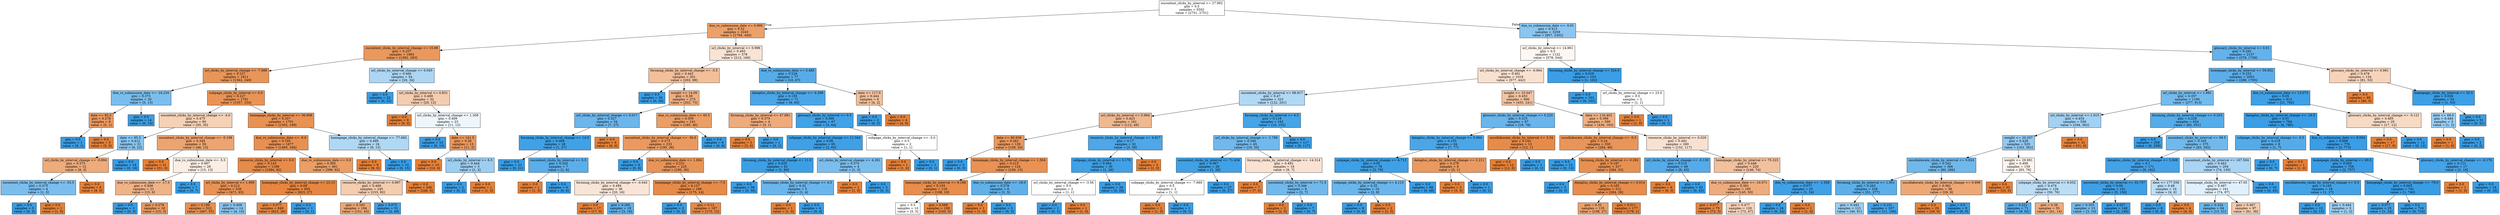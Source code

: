 digraph Tree {
node [shape=box, style="filled", color="black"] ;
0 [label="oucontent_clicks_by_interval <= 27.992\ngini = 0.5\nsamples = 5502\nvalue = [2751, 2751]", fillcolor="#e5813900"] ;
1 [label="due_vs_submission_date <= 0.998\ngini = 0.32\nsamples = 2243\nvalue = [1794, 449]", fillcolor="#e58139bf"] ;
0 -> 1 [labeldistance=2.5, labelangle=45, headlabel="True"] ;
2 [label="oucontent_clicks_by_interval_change <= 15.99\ngini = 0.257\nsamples = 1865\nvalue = [1582, 283]", fillcolor="#e58139d1"] ;
1 -> 2 ;
3 [label="url_clicks_by_interval_change <= -7.988\ngini = 0.237\nsamples = 1811\nvalue = [1562, 249]", fillcolor="#e58139d6"] ;
2 -> 3 ;
4 [label="due_vs_submission_date <= -24.235\ngini = 0.375\nsamples = 20\nvalue = [5, 15]", fillcolor="#399de5aa"] ;
3 -> 4 ;
5 [label="date <= 85.5\ngini = 0.278\nsamples = 6\nvalue = [5, 1]", fillcolor="#e58139cc"] ;
4 -> 5 ;
6 [label="gini = 0.0\nsamples = 1\nvalue = [0, 1]", fillcolor="#399de5ff"] ;
5 -> 6 ;
7 [label="gini = 0.0\nsamples = 5\nvalue = [5, 0]", fillcolor="#e58139ff"] ;
5 -> 7 ;
8 [label="gini = 0.0\nsamples = 14\nvalue = [0, 14]", fillcolor="#399de5ff"] ;
4 -> 8 ;
9 [label="subpage_clicks_by_interval <= 0.0\ngini = 0.227\nsamples = 1791\nvalue = [1557, 234]", fillcolor="#e58139d9"] ;
3 -> 9 ;
10 [label="oucontent_clicks_by_interval_change <= -4.0\ngini = 0.475\nsamples = 90\nvalue = [55, 35]", fillcolor="#e581395d"] ;
9 -> 10 ;
11 [label="date <= 85.5\ngini = 0.412\nsamples = 31\nvalue = [9, 22]", fillcolor="#399de597"] ;
10 -> 11 ;
12 [label="url_clicks_by_interval_change <= -0.894\ngini = 0.375\nsamples = 12\nvalue = [9, 3]", fillcolor="#e58139aa"] ;
11 -> 12 ;
13 [label="oucontent_clicks_by_interval_change <= -53.5\ngini = 0.375\nsamples = 4\nvalue = [1, 3]", fillcolor="#399de5aa"] ;
12 -> 13 ;
14 [label="gini = 0.0\nsamples = 3\nvalue = [0, 3]", fillcolor="#399de5ff"] ;
13 -> 14 ;
15 [label="gini = 0.0\nsamples = 1\nvalue = [1, 0]", fillcolor="#e58139ff"] ;
13 -> 15 ;
16 [label="gini = 0.0\nsamples = 8\nvalue = [8, 0]", fillcolor="#e58139ff"] ;
12 -> 16 ;
17 [label="gini = 0.0\nsamples = 19\nvalue = [0, 19]", fillcolor="#399de5ff"] ;
11 -> 17 ;
18 [label="oucontent_clicks_by_interval_change <= -0.198\ngini = 0.344\nsamples = 59\nvalue = [46, 13]", fillcolor="#e58139b7"] ;
10 -> 18 ;
19 [label="gini = 0.0\nsamples = 31\nvalue = [31, 0]", fillcolor="#e58139ff"] ;
18 -> 19 ;
20 [label="due_vs_submission_date <= -5.5\ngini = 0.497\nsamples = 28\nvalue = [15, 13]", fillcolor="#e5813922"] ;
18 -> 20 ;
21 [label="due_vs_submission_date <= -17.5\ngini = 0.408\nsamples = 21\nvalue = [15, 6]", fillcolor="#e5813999"] ;
20 -> 21 ;
22 [label="gini = 0.0\nsamples = 3\nvalue = [0, 3]", fillcolor="#399de5ff"] ;
21 -> 22 ;
23 [label="gini = 0.278\nsamples = 18\nvalue = [15, 3]", fillcolor="#e58139cc"] ;
21 -> 23 ;
24 [label="gini = 0.0\nsamples = 7\nvalue = [0, 7]", fillcolor="#399de5ff"] ;
20 -> 24 ;
25 [label="homepage_clicks_by_interval <= 36.608\ngini = 0.207\nsamples = 1701\nvalue = [1502, 199]", fillcolor="#e58139dd"] ;
9 -> 25 ;
26 [label="due_vs_submission_date <= -0.0\ngini = 0.195\nsamples = 1677\nvalue = [1493, 184]", fillcolor="#e58139e0"] ;
25 -> 26 ;
27 [label="resource_clicks_by_interval <= 0.0\ngini = 0.143\nsamples = 1186\nvalue = [1094, 92]", fillcolor="#e58139ea"] ;
26 -> 27 ;
28 [label="url_clicks_by_interval <= 1.995\ngini = 0.213\nsamples = 536\nvalue = [471, 65]", fillcolor="#e58139dc"] ;
27 -> 28 ;
29 [label="gini = 0.189\nsamples = 522\nvalue = [467, 55]", fillcolor="#e58139e1"] ;
28 -> 29 ;
30 [label="gini = 0.408\nsamples = 14\nvalue = [4, 10]", fillcolor="#399de599"] ;
28 -> 30 ;
31 [label="homepage_clicks_by_interval_change <= 23.13\ngini = 0.08\nsamples = 650\nvalue = [623, 27]", fillcolor="#e58139f4"] ;
27 -> 31 ;
32 [label="gini = 0.077\nsamples = 649\nvalue = [623, 26]", fillcolor="#e58139f4"] ;
31 -> 32 ;
33 [label="gini = 0.0\nsamples = 1\nvalue = [0, 1]", fillcolor="#399de5ff"] ;
31 -> 33 ;
34 [label="due_vs_submission_date <= 0.0\ngini = 0.305\nsamples = 491\nvalue = [399, 92]", fillcolor="#e58139c4"] ;
26 -> 34 ;
35 [label="resource_clicks_by_interval <= 0.997\ngini = 0.469\nsamples = 245\nvalue = [153, 92]", fillcolor="#e5813966"] ;
34 -> 35 ;
36 [label="gini = 0.345\nsamples = 194\nvalue = [151, 43]", fillcolor="#e58139b6"] ;
35 -> 36 ;
37 [label="gini = 0.075\nsamples = 51\nvalue = [2, 49]", fillcolor="#399de5f5"] ;
35 -> 37 ;
38 [label="gini = 0.0\nsamples = 246\nvalue = [246, 0]", fillcolor="#e58139ff"] ;
34 -> 38 ;
39 [label="homepage_clicks_by_interval_change <= -77.682\ngini = 0.469\nsamples = 24\nvalue = [9, 15]", fillcolor="#399de566"] ;
25 -> 39 ;
40 [label="gini = 0.0\nsamples = 9\nvalue = [9, 0]", fillcolor="#e58139ff"] ;
39 -> 40 ;
41 [label="gini = 0.0\nsamples = 15\nvalue = [0, 15]", fillcolor="#399de5ff"] ;
39 -> 41 ;
42 [label="url_clicks_by_interval_change <= 0.045\ngini = 0.466\nsamples = 54\nvalue = [20, 34]", fillcolor="#399de569"] ;
2 -> 42 ;
43 [label="gini = 0.0\nsamples = 22\nvalue = [0, 22]", fillcolor="#399de5ff"] ;
42 -> 43 ;
44 [label="url_clicks_by_interval <= 0.831\ngini = 0.469\nsamples = 32\nvalue = [20, 12]", fillcolor="#e5813966"] ;
42 -> 44 ;
45 [label="gini = 0.0\nsamples = 9\nvalue = [9, 0]", fillcolor="#e58139ff"] ;
44 -> 45 ;
46 [label="url_clicks_by_interval_change <= 1.308\ngini = 0.499\nsamples = 23\nvalue = [11, 12]", fillcolor="#399de515"] ;
44 -> 46 ;
47 [label="gini = 0.0\nsamples = 10\nvalue = [0, 10]", fillcolor="#399de5ff"] ;
46 -> 47 ;
48 [label="date <= 141.5\ngini = 0.26\nsamples = 13\nvalue = [11, 2]", fillcolor="#e58139d1"] ;
46 -> 48 ;
49 [label="gini = 0.0\nsamples = 10\nvalue = [10, 0]", fillcolor="#e58139ff"] ;
48 -> 49 ;
50 [label="url_clicks_by_interval <= 6.5\ngini = 0.444\nsamples = 3\nvalue = [1, 2]", fillcolor="#399de57f"] ;
48 -> 50 ;
51 [label="gini = 0.0\nsamples = 2\nvalue = [0, 2]", fillcolor="#399de5ff"] ;
50 -> 51 ;
52 [label="gini = 0.0\nsamples = 1\nvalue = [1, 0]", fillcolor="#e58139ff"] ;
50 -> 52 ;
53 [label="url_clicks_by_interval <= 0.996\ngini = 0.493\nsamples = 378\nvalue = [212, 166]", fillcolor="#e5813937"] ;
1 -> 53 ;
54 [label="forumng_clicks_by_interval_change <= -3.5\ngini = 0.441\nsamples = 301\nvalue = [202, 99]", fillcolor="#e5813982"] ;
53 -> 54 ;
55 [label="gini = 0.0\nsamples = 26\nvalue = [0, 26]", fillcolor="#399de5ff"] ;
54 -> 55 ;
56 [label="weight <= 14.09\ngini = 0.39\nsamples = 275\nvalue = [202, 73]", fillcolor="#e58139a3"] ;
54 -> 56 ;
57 [label="url_clicks_by_interval_change <= 0.017\ngini = 0.327\nsamples = 34\nvalue = [7, 27]", fillcolor="#399de5bd"] ;
56 -> 57 ;
58 [label="forumng_clicks_by_interval_change <= 14.5\ngini = 0.069\nsamples = 28\nvalue = [1, 27]", fillcolor="#399de5f6"] ;
57 -> 58 ;
59 [label="gini = 0.0\nsamples = 21\nvalue = [0, 21]", fillcolor="#399de5ff"] ;
58 -> 59 ;
60 [label="oucontent_clicks_by_interval <= 5.5\ngini = 0.245\nsamples = 7\nvalue = [1, 6]", fillcolor="#399de5d4"] ;
58 -> 60 ;
61 [label="gini = 0.0\nsamples = 1\nvalue = [1, 0]", fillcolor="#e58139ff"] ;
60 -> 61 ;
62 [label="gini = 0.0\nsamples = 6\nvalue = [0, 6]", fillcolor="#399de5ff"] ;
60 -> 62 ;
63 [label="gini = 0.0\nsamples = 6\nvalue = [6, 0]", fillcolor="#e58139ff"] ;
57 -> 63 ;
64 [label="due_vs_submission_date <= 45.5\ngini = 0.309\nsamples = 241\nvalue = [195, 46]", fillcolor="#e58139c3"] ;
56 -> 64 ;
65 [label="oucontent_clicks_by_interval_change <= -36.0\ngini = 0.273\nsamples = 233\nvalue = [195, 38]", fillcolor="#e58139cd"] ;
64 -> 65 ;
66 [label="gini = 0.0\nsamples = 8\nvalue = [0, 8]", fillcolor="#399de5ff"] ;
65 -> 66 ;
67 [label="due_vs_submission_date <= 1.004\ngini = 0.231\nsamples = 225\nvalue = [195, 30]", fillcolor="#e58139d8"] ;
65 -> 67 ;
68 [label="forumng_clicks_by_interval_change <= -0.045\ngini = 0.494\nsamples = 36\nvalue = [20, 16]", fillcolor="#e5813933"] ;
67 -> 68 ;
69 [label="gini = 0.0\nsamples = 17\nvalue = [17, 0]", fillcolor="#e58139ff"] ;
68 -> 69 ;
70 [label="gini = 0.266\nsamples = 19\nvalue = [3, 16]", fillcolor="#399de5cf"] ;
68 -> 70 ;
71 [label="homepage_clicks_by_interval_change <= -7.5\ngini = 0.137\nsamples = 189\nvalue = [175, 14]", fillcolor="#e58139eb"] ;
67 -> 71 ;
72 [label="gini = 0.0\nsamples = 2\nvalue = [0, 2]", fillcolor="#399de5ff"] ;
71 -> 72 ;
73 [label="gini = 0.12\nsamples = 187\nvalue = [175, 12]", fillcolor="#e58139ee"] ;
71 -> 73 ;
74 [label="gini = 0.0\nsamples = 8\nvalue = [0, 8]", fillcolor="#399de5ff"] ;
64 -> 74 ;
75 [label="due_vs_submission_date <= 5.485\ngini = 0.226\nsamples = 77\nvalue = [10, 67]", fillcolor="#399de5d9"] ;
53 -> 75 ;
76 [label="dataplus_clicks_by_interval_change <= -0.206\ngini = 0.155\nsamples = 71\nvalue = [6, 65]", fillcolor="#399de5e7"] ;
75 -> 76 ;
77 [label="forumng_clicks_by_interval <= 47.881\ngini = 0.375\nsamples = 4\nvalue = [3, 1]", fillcolor="#e58139aa"] ;
76 -> 77 ;
78 [label="gini = 0.0\nsamples = 3\nvalue = [3, 0]", fillcolor="#e58139ff"] ;
77 -> 78 ;
79 [label="gini = 0.0\nsamples = 1\nvalue = [0, 1]", fillcolor="#399de5ff"] ;
77 -> 79 ;
80 [label="glossary_clicks_by_interval <= 0.5\ngini = 0.086\nsamples = 67\nvalue = [3, 64]", fillcolor="#399de5f3"] ;
76 -> 80 ;
81 [label="subpage_clicks_by_interval_change <= 11.344\ngini = 0.06\nsamples = 65\nvalue = [2, 63]", fillcolor="#399de5f7"] ;
80 -> 81 ;
82 [label="forumng_clicks_by_interval_change <= 11.0\ngini = 0.032\nsamples = 61\nvalue = [1, 60]", fillcolor="#399de5fb"] ;
81 -> 82 ;
83 [label="gini = 0.0\nsamples = 56\nvalue = [0, 56]", fillcolor="#399de5ff"] ;
82 -> 83 ;
84 [label="homepage_clicks_by_interval_change <= 4.5\ngini = 0.32\nsamples = 5\nvalue = [1, 4]", fillcolor="#399de5bf"] ;
82 -> 84 ;
85 [label="gini = 0.0\nsamples = 1\nvalue = [1, 0]", fillcolor="#e58139ff"] ;
84 -> 85 ;
86 [label="gini = 0.0\nsamples = 4\nvalue = [0, 4]", fillcolor="#399de5ff"] ;
84 -> 86 ;
87 [label="url_clicks_by_interval_change <= 4.281\ngini = 0.375\nsamples = 4\nvalue = [1, 3]", fillcolor="#399de5aa"] ;
81 -> 87 ;
88 [label="gini = 0.0\nsamples = 1\nvalue = [1, 0]", fillcolor="#e58139ff"] ;
87 -> 88 ;
89 [label="gini = 0.0\nsamples = 3\nvalue = [0, 3]", fillcolor="#399de5ff"] ;
87 -> 89 ;
90 [label="subpage_clicks_by_interval_change <= -3.0\ngini = 0.5\nsamples = 2\nvalue = [1, 1]", fillcolor="#e5813900"] ;
80 -> 90 ;
91 [label="gini = 0.0\nsamples = 1\nvalue = [1, 0]", fillcolor="#e58139ff"] ;
90 -> 91 ;
92 [label="gini = 0.0\nsamples = 1\nvalue = [0, 1]", fillcolor="#399de5ff"] ;
90 -> 92 ;
93 [label="date <= 117.0\ngini = 0.444\nsamples = 6\nvalue = [4, 2]", fillcolor="#e581397f"] ;
75 -> 93 ;
94 [label="gini = 0.0\nsamples = 2\nvalue = [0, 2]", fillcolor="#399de5ff"] ;
93 -> 94 ;
95 [label="gini = 0.0\nsamples = 4\nvalue = [4, 0]", fillcolor="#e58139ff"] ;
93 -> 95 ;
96 [label="due_vs_submission_date <= -0.01\ngini = 0.415\nsamples = 3259\nvalue = [957, 2302]", fillcolor="#399de595"] ;
0 -> 96 [labeldistance=2.5, labelangle=-45, headlabel="False"] ;
97 [label="url_clicks_by_interval <= 14.961\ngini = 0.5\nsamples = 1122\nvalue = [578, 544]", fillcolor="#e581390f"] ;
96 -> 97 ;
98 [label="url_clicks_by_interval_change <= -0.964\ngini = 0.491\nsamples = 1019\nvalue = [577, 442]", fillcolor="#e581393c"] ;
97 -> 98 ;
99 [label="oucontent_clicks_by_interval <= 68.917\ngini = 0.47\nsamples = 323\nvalue = [122, 201]", fillcolor="#399de564"] ;
98 -> 99 ;
100 [label="url_clicks_by_interval <= 0.964\ngini = 0.423\nsamples = 161\nvalue = [112, 49]", fillcolor="#e581398f"] ;
99 -> 100 ;
101 [label="date <= 80.938\ngini = 0.262\nsamples = 129\nvalue = [109, 20]", fillcolor="#e58139d0"] ;
100 -> 101 ;
102 [label="gini = 0.0\nsamples = 5\nvalue = [0, 5]", fillcolor="#399de5ff"] ;
101 -> 102 ;
103 [label="homepage_clicks_by_interval_change <= 1.504\ngini = 0.213\nsamples = 124\nvalue = [109, 15]", fillcolor="#e58139dc"] ;
101 -> 103 ;
104 [label="homepage_clicks_by_interval <= 9.168\ngini = 0.155\nsamples = 118\nvalue = [108, 10]", fillcolor="#e58139e7"] ;
103 -> 104 ;
105 [label="gini = 0.5\nsamples = 10\nvalue = [5, 5]", fillcolor="#e5813900"] ;
104 -> 105 ;
106 [label="gini = 0.088\nsamples = 108\nvalue = [103, 5]", fillcolor="#e58139f3"] ;
104 -> 106 ;
107 [label="due_vs_submission_date <= -18.0\ngini = 0.278\nsamples = 6\nvalue = [1, 5]", fillcolor="#399de5cc"] ;
103 -> 107 ;
108 [label="gini = 0.0\nsamples = 1\nvalue = [1, 0]", fillcolor="#e58139ff"] ;
107 -> 108 ;
109 [label="gini = 0.0\nsamples = 5\nvalue = [0, 5]", fillcolor="#399de5ff"] ;
107 -> 109 ;
110 [label="resource_clicks_by_interval_change <= 4.817\ngini = 0.17\nsamples = 32\nvalue = [3, 29]", fillcolor="#399de5e5"] ;
100 -> 110 ;
111 [label="subpage_clicks_by_interval <= 3.176\ngini = 0.064\nsamples = 30\nvalue = [1, 29]", fillcolor="#399de5f6"] ;
110 -> 111 ;
112 [label="url_clicks_by_interval_change <= -3.56\ngini = 0.5\nsamples = 2\nvalue = [1, 1]", fillcolor="#e5813900"] ;
111 -> 112 ;
113 [label="gini = 0.0\nsamples = 1\nvalue = [0, 1]", fillcolor="#399de5ff"] ;
112 -> 113 ;
114 [label="gini = 0.0\nsamples = 1\nvalue = [1, 0]", fillcolor="#e58139ff"] ;
112 -> 114 ;
115 [label="gini = 0.0\nsamples = 28\nvalue = [0, 28]", fillcolor="#399de5ff"] ;
111 -> 115 ;
116 [label="gini = 0.0\nsamples = 2\nvalue = [2, 0]", fillcolor="#e58139ff"] ;
110 -> 116 ;
117 [label="forumng_clicks_by_interval <= 6.5\ngini = 0.116\nsamples = 162\nvalue = [10, 152]", fillcolor="#399de5ee"] ;
99 -> 117 ;
118 [label="url_clicks_by_interval_change <= -1.788\ngini = 0.346\nsamples = 45\nvalue = [10, 35]", fillcolor="#399de5b6"] ;
117 -> 118 ;
119 [label="oucontent_clicks_by_interval <= 71.434\ngini = 0.067\nsamples = 29\nvalue = [1, 28]", fillcolor="#399de5f6"] ;
118 -> 119 ;
120 [label="subpage_clicks_by_interval_change <= -7.689\ngini = 0.5\nsamples = 2\nvalue = [1, 1]", fillcolor="#e5813900"] ;
119 -> 120 ;
121 [label="gini = 0.0\nsamples = 1\nvalue = [1, 0]", fillcolor="#e58139ff"] ;
120 -> 121 ;
122 [label="gini = 0.0\nsamples = 1\nvalue = [0, 1]", fillcolor="#399de5ff"] ;
120 -> 122 ;
123 [label="gini = 0.0\nsamples = 27\nvalue = [0, 27]", fillcolor="#399de5ff"] ;
119 -> 123 ;
124 [label="forumng_clicks_by_interval_change <= -14.314\ngini = 0.492\nsamples = 16\nvalue = [9, 7]", fillcolor="#e5813939"] ;
118 -> 124 ;
125 [label="gini = 0.0\nsamples = 7\nvalue = [7, 0]", fillcolor="#e58139ff"] ;
124 -> 125 ;
126 [label="oucontent_clicks_by_interval <= 71.5\ngini = 0.346\nsamples = 9\nvalue = [2, 7]", fillcolor="#399de5b6"] ;
124 -> 126 ;
127 [label="gini = 0.0\nsamples = 2\nvalue = [2, 0]", fillcolor="#e58139ff"] ;
126 -> 127 ;
128 [label="gini = 0.0\nsamples = 7\nvalue = [0, 7]", fillcolor="#399de5ff"] ;
126 -> 128 ;
129 [label="gini = 0.0\nsamples = 117\nvalue = [0, 117]", fillcolor="#399de5ff"] ;
117 -> 129 ;
130 [label="weight <= 10.047\ngini = 0.453\nsamples = 696\nvalue = [455, 241]", fillcolor="#e5813978"] ;
98 -> 130 ;
131 [label="glossary_clicks_by_interval_change <= 0.225\ngini = 0.315\nsamples = 97\nvalue = [19, 78]", fillcolor="#399de5c1"] ;
130 -> 131 ;
132 [label="dataplus_clicks_by_interval_change <= 0.064\ngini = 0.153\nsamples = 84\nvalue = [7, 77]", fillcolor="#399de5e8"] ;
131 -> 132 ;
133 [label="subpage_clicks_by_interval_change <= 4.713\ngini = 0.05\nsamples = 78\nvalue = [2, 76]", fillcolor="#399de5f8"] ;
132 -> 133 ;
134 [label="subpage_clicks_by_interval_change <= 4.113\ngini = 0.32\nsamples = 10\nvalue = [2, 8]", fillcolor="#399de5bf"] ;
133 -> 134 ;
135 [label="gini = 0.0\nsamples = 8\nvalue = [0, 8]", fillcolor="#399de5ff"] ;
134 -> 135 ;
136 [label="gini = 0.0\nsamples = 2\nvalue = [2, 0]", fillcolor="#e58139ff"] ;
134 -> 136 ;
137 [label="gini = 0.0\nsamples = 68\nvalue = [0, 68]", fillcolor="#399de5ff"] ;
133 -> 137 ;
138 [label="dataplus_clicks_by_interval_change <= 2.211\ngini = 0.278\nsamples = 6\nvalue = [5, 1]", fillcolor="#e58139cc"] ;
132 -> 138 ;
139 [label="gini = 0.0\nsamples = 5\nvalue = [5, 0]", fillcolor="#e58139ff"] ;
138 -> 139 ;
140 [label="gini = 0.0\nsamples = 1\nvalue = [0, 1]", fillcolor="#399de5ff"] ;
138 -> 140 ;
141 [label="oucollaborate_clicks_by_interval <= 3.34\ngini = 0.142\nsamples = 13\nvalue = [12, 1]", fillcolor="#e58139ea"] ;
131 -> 141 ;
142 [label="gini = 0.0\nsamples = 12\nvalue = [12, 0]", fillcolor="#e58139ff"] ;
141 -> 142 ;
143 [label="gini = 0.0\nsamples = 1\nvalue = [0, 1]", fillcolor="#399de5ff"] ;
141 -> 143 ;
144 [label="date <= 116.402\ngini = 0.396\nsamples = 599\nvalue = [436, 163]", fillcolor="#e58139a0"] ;
130 -> 144 ;
145 [label="oucollaborate_clicks_by_interval_change <= -0.5\ngini = 0.24\nsamples = 330\nvalue = [284, 46]", fillcolor="#e58139d6"] ;
144 -> 145 ;
146 [label="gini = 0.0\nsamples = 13\nvalue = [0, 13]", fillcolor="#399de5ff"] ;
145 -> 146 ;
147 [label="forumng_clicks_by_interval <= 0.292\ngini = 0.187\nsamples = 317\nvalue = [284, 33]", fillcolor="#e58139e1"] ;
145 -> 147 ;
148 [label="gini = 0.0\nsamples = 5\nvalue = [0, 5]", fillcolor="#399de5ff"] ;
147 -> 148 ;
149 [label="dataplus_clicks_by_interval_change <= 0.014\ngini = 0.163\nsamples = 312\nvalue = [284, 28]", fillcolor="#e58139e6"] ;
147 -> 149 ;
150 [label="gini = 0.32\nsamples = 135\nvalue = [108, 27]", fillcolor="#e58139bf"] ;
149 -> 150 ;
151 [label="gini = 0.011\nsamples = 177\nvalue = [176, 1]", fillcolor="#e58139fe"] ;
149 -> 151 ;
152 [label="resource_clicks_by_interval <= 0.029\ngini = 0.492\nsamples = 269\nvalue = [152, 117]", fillcolor="#e581393b"] ;
144 -> 152 ;
153 [label="url_clicks_by_interval_change <= -0.139\ngini = 0.215\nsamples = 49\nvalue = [6, 43]", fillcolor="#399de5db"] ;
152 -> 153 ;
154 [label="gini = 0.0\nsamples = 6\nvalue = [6, 0]", fillcolor="#e58139ff"] ;
153 -> 154 ;
155 [label="gini = 0.0\nsamples = 43\nvalue = [0, 43]", fillcolor="#399de5ff"] ;
153 -> 155 ;
156 [label="homepage_clicks_by_interval <= 75.323\ngini = 0.446\nsamples = 220\nvalue = [146, 74]", fillcolor="#e581397e"] ;
152 -> 156 ;
157 [label="due_vs_submission_date <= -10.071\ngini = 0.381\nsamples = 195\nvalue = [145, 50]", fillcolor="#e58139a7"] ;
156 -> 157 ;
158 [label="gini = 0.077\nsamples = 75\nvalue = [72, 3]", fillcolor="#e58139f4"] ;
157 -> 158 ;
159 [label="gini = 0.477\nsamples = 120\nvalue = [73, 47]", fillcolor="#e581395b"] ;
157 -> 159 ;
160 [label="due_vs_submission_date <= -1.558\ngini = 0.077\nsamples = 25\nvalue = [1, 24]", fillcolor="#399de5f4"] ;
156 -> 160 ;
161 [label="gini = 0.0\nsamples = 24\nvalue = [0, 24]", fillcolor="#399de5ff"] ;
160 -> 161 ;
162 [label="gini = 0.0\nsamples = 1\nvalue = [1, 0]", fillcolor="#e58139ff"] ;
160 -> 162 ;
163 [label="forumng_clicks_by_interval_change <= 324.0\ngini = 0.019\nsamples = 103\nvalue = [1, 102]", fillcolor="#399de5fc"] ;
97 -> 163 ;
164 [label="gini = 0.0\nsamples = 101\nvalue = [0, 101]", fillcolor="#399de5ff"] ;
163 -> 164 ;
165 [label="url_clicks_by_interval_change <= 23.0\ngini = 0.5\nsamples = 2\nvalue = [1, 1]", fillcolor="#e5813900"] ;
163 -> 165 ;
166 [label="gini = 0.0\nsamples = 1\nvalue = [1, 0]", fillcolor="#e58139ff"] ;
165 -> 166 ;
167 [label="gini = 0.0\nsamples = 1\nvalue = [0, 1]", fillcolor="#399de5ff"] ;
165 -> 167 ;
168 [label="glossary_clicks_by_interval <= 0.01\ngini = 0.292\nsamples = 2137\nvalue = [379, 1758]", fillcolor="#399de5c8"] ;
96 -> 168 ;
169 [label="homepage_clicks_by_interval <= 59.952\ngini = 0.253\nsamples = 2003\nvalue = [298, 1705]", fillcolor="#399de5d2"] ;
168 -> 169 ;
170 [label="url_clicks_by_interval <= 1.981\ngini = 0.357\nsamples = 1190\nvalue = [277, 913]", fillcolor="#399de5b2"] ;
169 -> 170 ;
171 [label="url_clicks_by_interval <= 1.015\ngini = 0.454\nsamples = 556\nvalue = [194, 362]", fillcolor="#399de576"] ;
170 -> 171 ;
172 [label="weight <= 20.207\ngini = 0.428\nsamples = 525\nvalue = [163, 362]", fillcolor="#399de58c"] ;
171 -> 172 ;
173 [label="oucollaborate_clicks_by_interval <= 0.024\ngini = 0.342\nsamples = 366\nvalue = [80, 286]", fillcolor="#399de5b8"] ;
172 -> 173 ;
174 [label="forumng_clicks_by_interval <= 1.951\ngini = 0.263\nsamples = 328\nvalue = [51, 277]", fillcolor="#399de5d0"] ;
173 -> 174 ;
175 [label="gini = 0.443\nsamples = 121\nvalue = [40, 81]", fillcolor="#399de581"] ;
174 -> 175 ;
176 [label="gini = 0.101\nsamples = 207\nvalue = [11, 196]", fillcolor="#399de5f1"] ;
174 -> 176 ;
177 [label="oucollaborate_clicks_by_interval_change <= 0.998\ngini = 0.361\nsamples = 38\nvalue = [29, 9]", fillcolor="#e58139b0"] ;
173 -> 177 ;
178 [label="gini = 0.0\nsamples = 29\nvalue = [29, 0]", fillcolor="#e58139ff"] ;
177 -> 178 ;
179 [label="gini = 0.0\nsamples = 9\nvalue = [0, 9]", fillcolor="#399de5ff"] ;
177 -> 179 ;
180 [label="weight <= 29.991\ngini = 0.499\nsamples = 159\nvalue = [83, 76]", fillcolor="#e5813916"] ;
172 -> 180 ;
181 [label="gini = 0.0\nsamples = 33\nvalue = [33, 0]", fillcolor="#e58139ff"] ;
180 -> 181 ;
182 [label="subpage_clicks_by_interval <= 9.052\ngini = 0.479\nsamples = 126\nvalue = [50, 76]", fillcolor="#399de557"] ;
180 -> 182 ;
183 [label="gini = 0.221\nsamples = 71\nvalue = [9, 62]", fillcolor="#399de5da"] ;
182 -> 183 ;
184 [label="gini = 0.38\nsamples = 55\nvalue = [41, 14]", fillcolor="#e58139a8"] ;
182 -> 184 ;
185 [label="gini = 0.0\nsamples = 31\nvalue = [31, 0]", fillcolor="#e58139ff"] ;
171 -> 185 ;
186 [label="forumng_clicks_by_interval_change <= 0.253\ngini = 0.228\nsamples = 634\nvalue = [83, 551]", fillcolor="#399de5d9"] ;
170 -> 186 ;
187 [label="gini = 0.0\nsamples = 259\nvalue = [0, 259]", fillcolor="#399de5ff"] ;
186 -> 187 ;
188 [label="oucontent_clicks_by_interval <= 98.5\ngini = 0.345\nsamples = 375\nvalue = [83, 292]", fillcolor="#399de5b7"] ;
186 -> 188 ;
189 [label="dataplus_clicks_by_interval_change <= 3.008\ngini = 0.1\nsamples = 171\nvalue = [9, 162]", fillcolor="#399de5f1"] ;
188 -> 189 ;
190 [label="oucontent_clicks_by_interval <= 33.757\ngini = 0.06\nsamples = 161\nvalue = [5, 156]", fillcolor="#399de5f7"] ;
189 -> 190 ;
191 [label="gini = 0.355\nsamples = 13\nvalue = [3, 10]", fillcolor="#399de5b3"] ;
190 -> 191 ;
192 [label="gini = 0.027\nsamples = 148\nvalue = [2, 146]", fillcolor="#399de5fc"] ;
190 -> 192 ;
193 [label="date <= 177.556\ngini = 0.48\nsamples = 10\nvalue = [4, 6]", fillcolor="#399de555"] ;
189 -> 193 ;
194 [label="gini = 0.0\nsamples = 6\nvalue = [0, 6]", fillcolor="#399de5ff"] ;
193 -> 194 ;
195 [label="gini = 0.0\nsamples = 4\nvalue = [4, 0]", fillcolor="#e58139ff"] ;
193 -> 195 ;
196 [label="oucontent_clicks_by_interval <= 167.504\ngini = 0.462\nsamples = 204\nvalue = [74, 130]", fillcolor="#399de56e"] ;
188 -> 196 ;
197 [label="homepage_clicks_by_interval <= 47.05\ngini = 0.497\nsamples = 161\nvalue = [74, 87]", fillcolor="#399de526"] ;
196 -> 197 ;
198 [label="gini = 0.324\nsamples = 64\nvalue = [13, 51]", fillcolor="#399de5be"] ;
197 -> 198 ;
199 [label="gini = 0.467\nsamples = 97\nvalue = [61, 36]", fillcolor="#e5813969"] ;
197 -> 199 ;
200 [label="gini = 0.0\nsamples = 43\nvalue = [0, 43]", fillcolor="#399de5ff"] ;
196 -> 200 ;
201 [label="due_vs_submission_date <= 13.073\ngini = 0.05\nsamples = 813\nvalue = [21, 792]", fillcolor="#399de5f8"] ;
169 -> 201 ;
202 [label="dataplus_clicks_by_interval_change <= -16.5\ngini = 0.01\nsamples = 784\nvalue = [4, 780]", fillcolor="#399de5fe"] ;
201 -> 202 ;
203 [label="subpage_clicks_by_interval_change <= -0.5\ngini = 0.219\nsamples = 8\nvalue = [1, 7]", fillcolor="#399de5db"] ;
202 -> 203 ;
204 [label="gini = 0.0\nsamples = 7\nvalue = [0, 7]", fillcolor="#399de5ff"] ;
203 -> 204 ;
205 [label="gini = 0.0\nsamples = 1\nvalue = [1, 0]", fillcolor="#e58139ff"] ;
203 -> 205 ;
206 [label="due_vs_submission_date <= 8.004\ngini = 0.008\nsamples = 776\nvalue = [3, 773]", fillcolor="#399de5fe"] ;
202 -> 206 ;
207 [label="homepage_clicks_by_interval <= 60.5\ngini = 0.005\nsamples = 759\nvalue = [2, 757]", fillcolor="#399de5fe"] ;
206 -> 207 ;
208 [label="oucollaborate_clicks_by_interval_change <= 0.5\ngini = 0.105\nsamples = 18\nvalue = [1, 17]", fillcolor="#399de5f0"] ;
207 -> 208 ;
209 [label="gini = 0.0\nsamples = 15\nvalue = [0, 15]", fillcolor="#399de5ff"] ;
208 -> 209 ;
210 [label="gini = 0.444\nsamples = 3\nvalue = [1, 2]", fillcolor="#399de57f"] ;
208 -> 210 ;
211 [label="homepage_clicks_by_interval_change <= -79.0\ngini = 0.003\nsamples = 741\nvalue = [1, 740]", fillcolor="#399de5ff"] ;
207 -> 211 ;
212 [label="gini = 0.077\nsamples = 25\nvalue = [1, 24]", fillcolor="#399de5f4"] ;
211 -> 212 ;
213 [label="gini = 0.0\nsamples = 716\nvalue = [0, 716]", fillcolor="#399de5ff"] ;
211 -> 213 ;
214 [label="glossary_clicks_by_interval_change <= -0.176\ngini = 0.111\nsamples = 17\nvalue = [1, 16]", fillcolor="#399de5ef"] ;
206 -> 214 ;
215 [label="gini = 0.0\nsamples = 1\nvalue = [1, 0]", fillcolor="#e58139ff"] ;
214 -> 215 ;
216 [label="gini = 0.0\nsamples = 16\nvalue = [0, 16]", fillcolor="#399de5ff"] ;
214 -> 216 ;
217 [label="glossary_clicks_by_interval_change <= -0.121\ngini = 0.485\nsamples = 29\nvalue = [17, 12]", fillcolor="#e581394b"] ;
201 -> 217 ;
218 [label="gini = 0.0\nsamples = 17\nvalue = [17, 0]", fillcolor="#e58139ff"] ;
217 -> 218 ;
219 [label="gini = 0.0\nsamples = 12\nvalue = [0, 12]", fillcolor="#399de5ff"] ;
217 -> 219 ;
220 [label="glossary_clicks_by_interval <= 0.981\ngini = 0.478\nsamples = 134\nvalue = [81, 53]", fillcolor="#e5813958"] ;
168 -> 220 ;
221 [label="gini = 0.0\nsamples = 80\nvalue = [80, 0]", fillcolor="#e58139ff"] ;
220 -> 221 ;
222 [label="homepage_clicks_by_interval <= 20.5\ngini = 0.036\nsamples = 54\nvalue = [1, 53]", fillcolor="#399de5fa"] ;
220 -> 222 ;
223 [label="date <= 68.0\ngini = 0.444\nsamples = 3\nvalue = [1, 2]", fillcolor="#399de57f"] ;
222 -> 223 ;
224 [label="gini = 0.0\nsamples = 1\nvalue = [1, 0]", fillcolor="#e58139ff"] ;
223 -> 224 ;
225 [label="gini = 0.0\nsamples = 2\nvalue = [0, 2]", fillcolor="#399de5ff"] ;
223 -> 225 ;
226 [label="gini = 0.0\nsamples = 51\nvalue = [0, 51]", fillcolor="#399de5ff"] ;
222 -> 226 ;
}